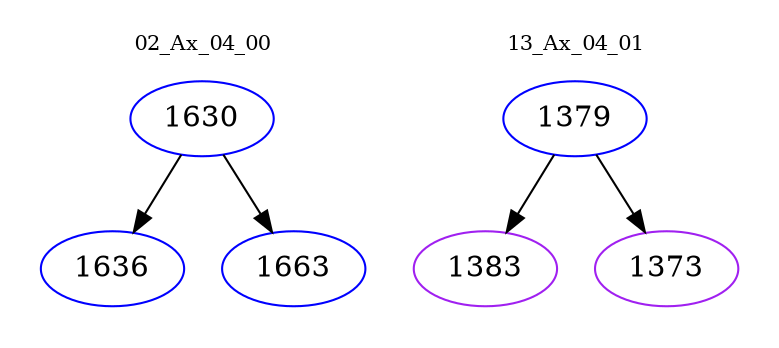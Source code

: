 digraph{
subgraph cluster_0 {
color = white
label = "02_Ax_04_00";
fontsize=10;
T0_1630 [label="1630", color="blue"]
T0_1630 -> T0_1636 [color="black"]
T0_1636 [label="1636", color="blue"]
T0_1630 -> T0_1663 [color="black"]
T0_1663 [label="1663", color="blue"]
}
subgraph cluster_1 {
color = white
label = "13_Ax_04_01";
fontsize=10;
T1_1379 [label="1379", color="blue"]
T1_1379 -> T1_1383 [color="black"]
T1_1383 [label="1383", color="purple"]
T1_1379 -> T1_1373 [color="black"]
T1_1373 [label="1373", color="purple"]
}
}
